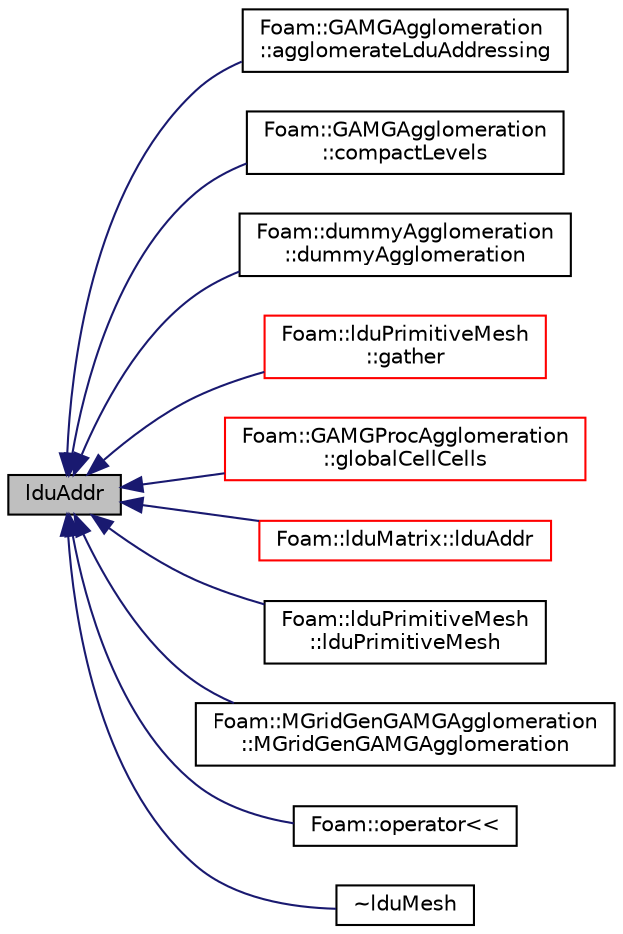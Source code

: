 digraph "lduAddr"
{
  bgcolor="transparent";
  edge [fontname="Helvetica",fontsize="10",labelfontname="Helvetica",labelfontsize="10"];
  node [fontname="Helvetica",fontsize="10",shape=record];
  rankdir="LR";
  Node1 [label="lduAddr",height=0.2,width=0.4,color="black", fillcolor="grey75", style="filled", fontcolor="black"];
  Node1 -> Node2 [dir="back",color="midnightblue",fontsize="10",style="solid",fontname="Helvetica"];
  Node2 [label="Foam::GAMGAgglomeration\l::agglomerateLduAddressing",height=0.2,width=0.4,color="black",URL="$a00906.html#a1f8676d38e3715d5330beb58b7883c90",tooltip="Assemble coarse mesh addressing. "];
  Node1 -> Node3 [dir="back",color="midnightblue",fontsize="10",style="solid",fontname="Helvetica"];
  Node3 [label="Foam::GAMGAgglomeration\l::compactLevels",height=0.2,width=0.4,color="black",URL="$a00906.html#a7aa50f494f31bbb03ef092eeedd906e0",tooltip="Shrink the number of levels to that specified. "];
  Node1 -> Node4 [dir="back",color="midnightblue",fontsize="10",style="solid",fontname="Helvetica"];
  Node4 [label="Foam::dummyAgglomeration\l::dummyAgglomeration",height=0.2,width=0.4,color="black",URL="$a00593.html#a1b5be175500d32caaf792483977e8d74",tooltip="Construct given mesh and controls. "];
  Node1 -> Node5 [dir="back",color="midnightblue",fontsize="10",style="solid",fontname="Helvetica"];
  Node5 [label="Foam::lduPrimitiveMesh\l::gather",height=0.2,width=0.4,color="red",URL="$a01309.html#ad7514c3eec68fa18c472b5dfe1c2b5a4",tooltip="Gather meshes from other processors onto procIDs[0]. "];
  Node1 -> Node6 [dir="back",color="midnightblue",fontsize="10",style="solid",fontname="Helvetica"];
  Node6 [label="Foam::GAMGProcAgglomeration\l::globalCellCells",height=0.2,width=0.4,color="red",URL="$a00910.html#a59b7daeb97bb6479a59cdeacff965dc5",tooltip="Debug: calculate global cell-cells. "];
  Node1 -> Node7 [dir="back",color="midnightblue",fontsize="10",style="solid",fontname="Helvetica"];
  Node7 [label="Foam::lduMatrix::lduAddr",height=0.2,width=0.4,color="red",URL="$a01306.html#a4d0ef83ad6199d0b94d565de54a9eae5",tooltip="Return the LDU addressing. "];
  Node1 -> Node8 [dir="back",color="midnightblue",fontsize="10",style="solid",fontname="Helvetica"];
  Node8 [label="Foam::lduPrimitiveMesh\l::lduPrimitiveMesh",height=0.2,width=0.4,color="black",URL="$a01309.html#aeae1eb8af27cafdc116980dd48968d19",tooltip="Construct by combining multiple meshes. The meshes come from. "];
  Node1 -> Node9 [dir="back",color="midnightblue",fontsize="10",style="solid",fontname="Helvetica"];
  Node9 [label="Foam::MGridGenGAMGAgglomeration\l::MGridGenGAMGAgglomeration",height=0.2,width=0.4,color="black",URL="$a01518.html#ad90d6181883d17cf991ff0cde7243627",tooltip="Construct given mesh and controls. "];
  Node1 -> Node10 [dir="back",color="midnightblue",fontsize="10",style="solid",fontname="Helvetica"];
  Node10 [label="Foam::operator\<\<",height=0.2,width=0.4,color="black",URL="$a10887.html#a79b2e822edaa7d7137c32c9cba93fbcc"];
  Node1 -> Node11 [dir="back",color="midnightblue",fontsize="10",style="solid",fontname="Helvetica"];
  Node11 [label="~lduMesh",height=0.2,width=0.4,color="black",URL="$a01308.html#a0d6142dbbff9e22317ca374ec3c2aa83",tooltip="Destructor. "];
}
